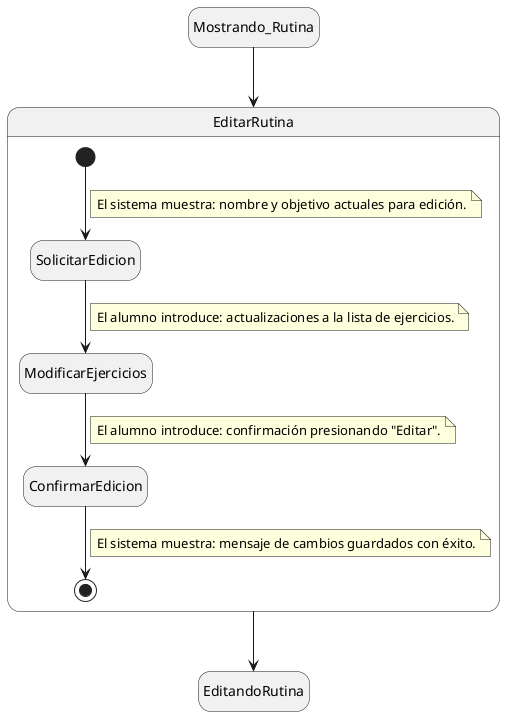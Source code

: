 @startuml EditarRutina

hide empty description

state Mostrando_Rutina
state EditandoRutina

state EditarRutina {
  [*] --> SolicitarEdicion
  note on link
      El sistema muestra: nombre y objetivo actuales para edición.
  end note

  SolicitarEdicion --> ModificarEjercicios
  note on link
      El alumno introduce: actualizaciones a la lista de ejercicios.
  end note

  ModificarEjercicios --> ConfirmarEdicion
  note on link
      El alumno introduce: confirmación presionando "Editar".
  end note

  ConfirmarEdicion --> [*]
  note on link
      El sistema muestra: mensaje de cambios guardados con éxito.
  end note
}

Mostrando_Rutina --> EditarRutina
EditarRutina --> EditandoRutina

@enduml
